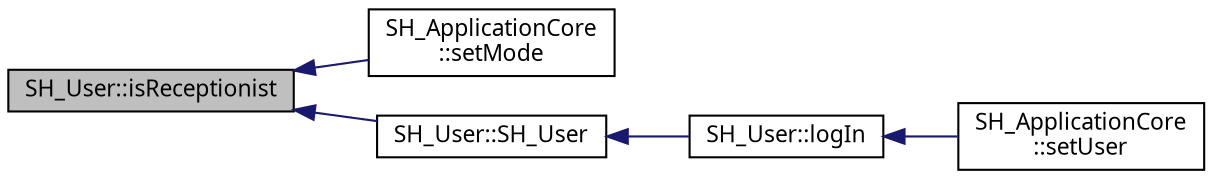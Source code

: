 digraph "SH_User::isReceptionist"
{
 // INTERACTIVE_SVG=YES
  bgcolor="transparent";
  edge [fontname="Verdana",fontsize="11",labelfontname="Verdana",labelfontsize="11"];
  node [fontname="Verdana",fontsize="11",shape=record];
  rankdir="LR";
  Node1 [label="SH_User::isReceptionist",height=0.2,width=0.4,color="black", fillcolor="grey75", style="filled" fontcolor="black"];
  Node1 -> Node2 [dir="back",color="midnightblue",fontsize="11",style="solid"];
  Node2 [label="SH_ApplicationCore\l::setMode",height=0.2,width=0.4,color="black",URL="$classSH__ApplicationCore.html#a2bfe19528b27831332559d5d2cd24d25",tooltip="Modifie le mode dans lequel se trouve l&#39;application. "];
  Node1 -> Node3 [dir="back",color="midnightblue",fontsize="11",style="solid"];
  Node3 [label="SH_User::SH_User",height=0.2,width=0.4,color="black",URL="$classSH__User.html#a96c0ebb3f11c1654935aaecb92295724"];
  Node3 -> Node4 [dir="back",color="midnightblue",fontsize="11",style="solid"];
  Node4 [label="SH_User::logIn",height=0.2,width=0.4,color="black",URL="$classSH__User.html#a98e3e3ca706a6988e6d7af23ce8bb82a"];
  Node4 -> Node5 [dir="back",color="midnightblue",fontsize="11",style="solid"];
  Node5 [label="SH_ApplicationCore\l::setUser",height=0.2,width=0.4,color="black",URL="$classSH__ApplicationCore.html#a2dd5c029a2ea348f1dfd0a60dea476e4",tooltip="Modifie l&#39;utilisateur actuel. "];
}
